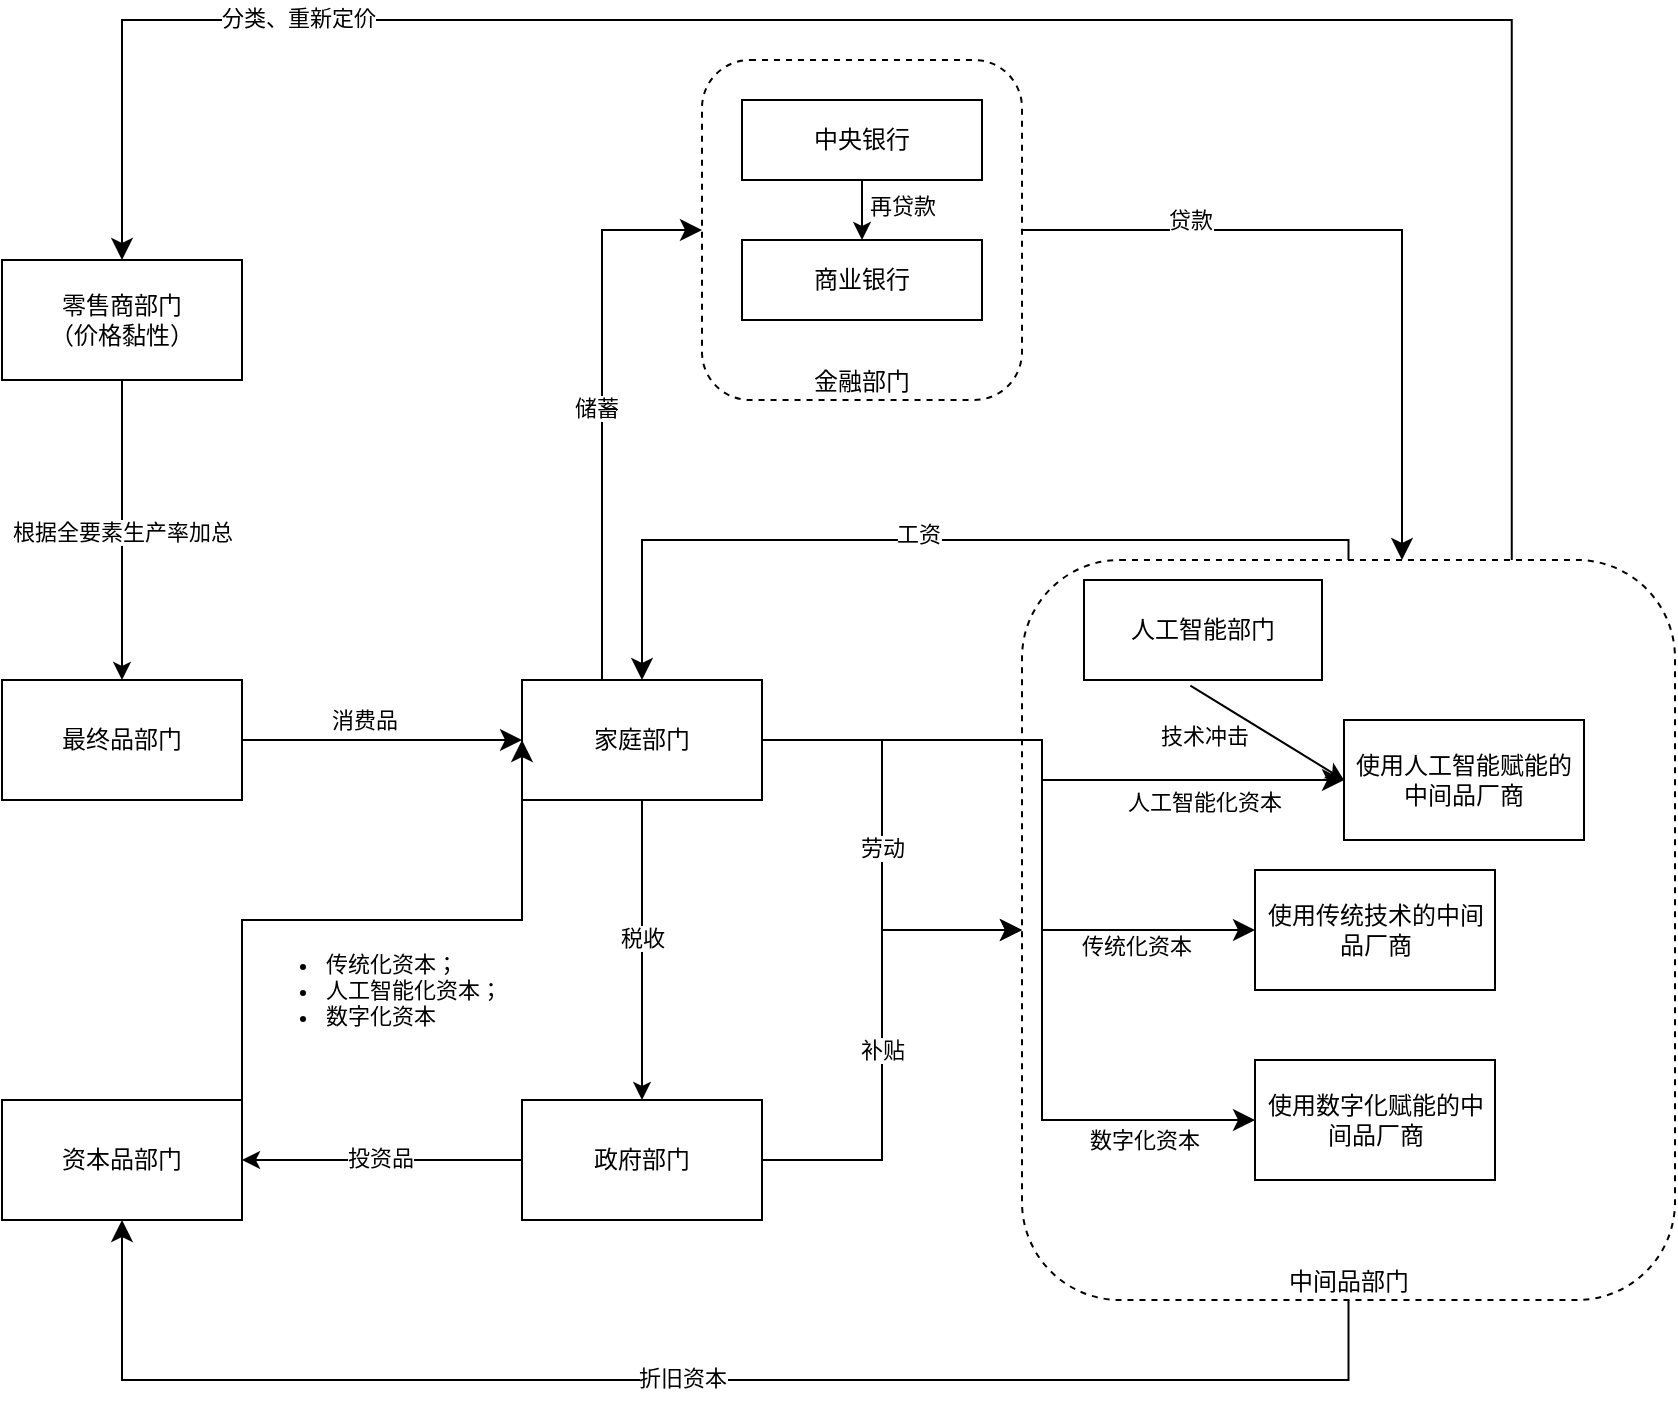 <mxfile version="24.7.8">
  <diagram name="第 1 页" id="EwOZOFTYF4MEnb2ysiwp">
    <mxGraphModel dx="1431" dy="821" grid="1" gridSize="10" guides="1" tooltips="1" connect="1" arrows="1" fold="1" page="1" pageScale="1" pageWidth="827" pageHeight="1169" math="0" shadow="0">
      <root>
        <mxCell id="0" />
        <mxCell id="1" parent="0" />
        <mxCell id="UZIE4KyFXo0_8vwqkWRl-12" value="" style="edgeStyle=orthogonalEdgeStyle;rounded=0;orthogonalLoop=1;jettySize=auto;html=1;" edge="1" parent="1" source="UZIE4KyFXo0_8vwqkWRl-1" target="UZIE4KyFXo0_8vwqkWRl-2">
          <mxGeometry relative="1" as="geometry" />
        </mxCell>
        <mxCell id="UZIE4KyFXo0_8vwqkWRl-13" value="税收" style="edgeLabel;html=1;align=center;verticalAlign=middle;resizable=0;points=[];" vertex="1" connectable="0" parent="UZIE4KyFXo0_8vwqkWRl-12">
          <mxGeometry x="-0.248" y="1" relative="1" as="geometry">
            <mxPoint x="-1" y="12" as="offset" />
          </mxGeometry>
        </mxCell>
        <mxCell id="UZIE4KyFXo0_8vwqkWRl-1" value="家庭部门" style="whiteSpace=wrap;html=1;" vertex="1" parent="1">
          <mxGeometry x="460" y="410" width="120" height="60" as="geometry" />
        </mxCell>
        <mxCell id="UZIE4KyFXo0_8vwqkWRl-2" value="政府部门" style="whiteSpace=wrap;html=1;" vertex="1" parent="1">
          <mxGeometry x="460" y="620" width="120" height="60" as="geometry" />
        </mxCell>
        <mxCell id="UZIE4KyFXo0_8vwqkWRl-6" value="资本品部门" style="whiteSpace=wrap;html=1;" vertex="1" parent="1">
          <mxGeometry x="200" y="620" width="120" height="60" as="geometry" />
        </mxCell>
        <mxCell id="UZIE4KyFXo0_8vwqkWRl-8" value="最终品部门" style="whiteSpace=wrap;html=1;" vertex="1" parent="1">
          <mxGeometry x="200" y="410" width="120" height="60" as="geometry" />
        </mxCell>
        <mxCell id="UZIE4KyFXo0_8vwqkWRl-17" value="" style="edgeStyle=elbowEdgeStyle;elbow=horizontal;endArrow=classic;html=1;curved=0;rounded=0;endSize=8;startSize=8;exitX=1;exitY=0.5;exitDx=0;exitDy=0;entryX=0;entryY=0.5;entryDx=0;entryDy=0;" edge="1" parent="1" source="UZIE4KyFXo0_8vwqkWRl-2" target="UZIE4KyFXo0_8vwqkWRl-11">
          <mxGeometry width="50" height="50" relative="1" as="geometry">
            <mxPoint x="559" y="630" as="sourcePoint" />
            <mxPoint x="609" y="580" as="targetPoint" />
            <Array as="points">
              <mxPoint x="640" y="590" />
            </Array>
          </mxGeometry>
        </mxCell>
        <mxCell id="UZIE4KyFXo0_8vwqkWRl-18" value="补贴" style="edgeLabel;html=1;align=center;verticalAlign=middle;resizable=0;points=[];" vertex="1" connectable="0" parent="UZIE4KyFXo0_8vwqkWRl-17">
          <mxGeometry x="0.314" y="1" relative="1" as="geometry">
            <mxPoint x="1" y="46" as="offset" />
          </mxGeometry>
        </mxCell>
        <mxCell id="UZIE4KyFXo0_8vwqkWRl-20" value="" style="edgeStyle=elbowEdgeStyle;elbow=horizontal;endArrow=classic;html=1;curved=0;rounded=0;endSize=8;startSize=8;exitX=1;exitY=0.5;exitDx=0;exitDy=0;entryX=0;entryY=0.5;entryDx=0;entryDy=0;" edge="1" parent="1" source="UZIE4KyFXo0_8vwqkWRl-1" target="UZIE4KyFXo0_8vwqkWRl-11">
          <mxGeometry width="50" height="50" relative="1" as="geometry">
            <mxPoint x="559" y="630" as="sourcePoint" />
            <mxPoint x="609" y="580" as="targetPoint" />
            <Array as="points">
              <mxPoint x="640" y="510" />
            </Array>
          </mxGeometry>
        </mxCell>
        <mxCell id="UZIE4KyFXo0_8vwqkWRl-21" value="劳动" style="edgeLabel;html=1;align=center;verticalAlign=middle;resizable=0;points=[];" vertex="1" connectable="0" parent="UZIE4KyFXo0_8vwqkWRl-20">
          <mxGeometry x="0.176" y="1" relative="1" as="geometry">
            <mxPoint x="-1" y="-19" as="offset" />
          </mxGeometry>
        </mxCell>
        <mxCell id="UZIE4KyFXo0_8vwqkWRl-27" value="" style="edgeStyle=elbowEdgeStyle;elbow=horizontal;endArrow=classic;html=1;curved=0;rounded=0;endSize=8;startSize=8;exitX=1;exitY=0.5;exitDx=0;exitDy=0;entryX=0;entryY=0.5;entryDx=0;entryDy=0;" edge="1" parent="1" source="UZIE4KyFXo0_8vwqkWRl-8" target="UZIE4KyFXo0_8vwqkWRl-1">
          <mxGeometry width="50" height="50" relative="1" as="geometry">
            <mxPoint x="570" y="620" as="sourcePoint" />
            <mxPoint x="620" y="570" as="targetPoint" />
            <Array as="points">
              <mxPoint x="390" y="460" />
            </Array>
          </mxGeometry>
        </mxCell>
        <mxCell id="UZIE4KyFXo0_8vwqkWRl-28" value="消费品" style="edgeLabel;html=1;align=center;verticalAlign=middle;resizable=0;points=[];" vertex="1" connectable="0" parent="UZIE4KyFXo0_8vwqkWRl-27">
          <mxGeometry x="0.078" y="2" relative="1" as="geometry">
            <mxPoint x="-15" y="-8" as="offset" />
          </mxGeometry>
        </mxCell>
        <mxCell id="UZIE4KyFXo0_8vwqkWRl-31" value="" style="group" vertex="1" connectable="0" parent="1">
          <mxGeometry x="710" y="350" width="326.5" height="370" as="geometry" />
        </mxCell>
        <mxCell id="UZIE4KyFXo0_8vwqkWRl-11" value="中间品部门" style="rounded=1;whiteSpace=wrap;html=1;dashed=1;fillColor=none;verticalAlign=bottom;" vertex="1" parent="UZIE4KyFXo0_8vwqkWRl-31">
          <mxGeometry width="326.5" height="370" as="geometry" />
        </mxCell>
        <mxCell id="UZIE4KyFXo0_8vwqkWRl-3" value="使用传统技术的中间品厂商" style="whiteSpace=wrap;html=1;" vertex="1" parent="UZIE4KyFXo0_8vwqkWRl-31">
          <mxGeometry x="116.5" y="155" width="120" height="60" as="geometry" />
        </mxCell>
        <mxCell id="UZIE4KyFXo0_8vwqkWRl-4" value="使用数字化赋能的中间品厂商" style="rounded=0;whiteSpace=wrap;html=1;" vertex="1" parent="UZIE4KyFXo0_8vwqkWRl-31">
          <mxGeometry x="116.5" y="250" width="120" height="60" as="geometry" />
        </mxCell>
        <mxCell id="UZIE4KyFXo0_8vwqkWRl-5" value="使用人工智能赋能的中间品厂商" style="whiteSpace=wrap;html=1;" vertex="1" parent="UZIE4KyFXo0_8vwqkWRl-31">
          <mxGeometry x="161" y="80" width="120" height="60" as="geometry" />
        </mxCell>
        <mxCell id="UZIE4KyFXo0_8vwqkWRl-7" value="人工智能部门" style="whiteSpace=wrap;html=1;" vertex="1" parent="UZIE4KyFXo0_8vwqkWRl-31">
          <mxGeometry x="31" y="10" width="119" height="50" as="geometry" />
        </mxCell>
        <mxCell id="UZIE4KyFXo0_8vwqkWRl-25" value="" style="endArrow=classic;html=1;rounded=0;entryX=0;entryY=0.5;entryDx=0;entryDy=0;exitX=0.447;exitY=1.056;exitDx=0;exitDy=0;exitPerimeter=0;" edge="1" parent="UZIE4KyFXo0_8vwqkWRl-31" source="UZIE4KyFXo0_8vwqkWRl-7" target="UZIE4KyFXo0_8vwqkWRl-5">
          <mxGeometry width="50" height="50" relative="1" as="geometry">
            <mxPoint x="100" y="260" as="sourcePoint" />
            <mxPoint x="150" y="210" as="targetPoint" />
          </mxGeometry>
        </mxCell>
        <mxCell id="UZIE4KyFXo0_8vwqkWRl-26" value="技术冲击" style="edgeLabel;html=1;align=center;verticalAlign=middle;resizable=0;points=[];" vertex="1" connectable="0" parent="UZIE4KyFXo0_8vwqkWRl-25">
          <mxGeometry x="-0.19" y="1" relative="1" as="geometry">
            <mxPoint x="-25" y="7" as="offset" />
          </mxGeometry>
        </mxCell>
        <mxCell id="UZIE4KyFXo0_8vwqkWRl-40" value="" style="edgeStyle=elbowEdgeStyle;elbow=horizontal;endArrow=classic;html=1;curved=0;rounded=0;endSize=8;startSize=8;" edge="1" parent="UZIE4KyFXo0_8vwqkWRl-31">
          <mxGeometry width="50" height="50" relative="1" as="geometry">
            <mxPoint x="-130" y="90" as="sourcePoint" />
            <mxPoint x="161" y="110" as="targetPoint" />
            <Array as="points">
              <mxPoint x="10" y="110" />
            </Array>
          </mxGeometry>
        </mxCell>
        <mxCell id="UZIE4KyFXo0_8vwqkWRl-41" value="人工智能化资本" style="edgeLabel;html=1;align=center;verticalAlign=middle;resizable=0;points=[];" vertex="1" connectable="0" parent="UZIE4KyFXo0_8vwqkWRl-40">
          <mxGeometry x="-0.078" y="1" relative="1" as="geometry">
            <mxPoint x="80" y="27" as="offset" />
          </mxGeometry>
        </mxCell>
        <mxCell id="UZIE4KyFXo0_8vwqkWRl-32" value="" style="edgeStyle=elbowEdgeStyle;elbow=horizontal;endArrow=classic;html=1;curved=0;rounded=0;endSize=8;startSize=8;exitX=0.5;exitY=1;exitDx=0;exitDy=0;entryX=0.5;entryY=1;entryDx=0;entryDy=0;" edge="1" parent="1" source="UZIE4KyFXo0_8vwqkWRl-11" target="UZIE4KyFXo0_8vwqkWRl-6">
          <mxGeometry width="50" height="50" relative="1" as="geometry">
            <mxPoint x="560" y="520" as="sourcePoint" />
            <mxPoint x="610" y="470" as="targetPoint" />
            <Array as="points">
              <mxPoint x="570" y="760" />
            </Array>
          </mxGeometry>
        </mxCell>
        <mxCell id="UZIE4KyFXo0_8vwqkWRl-33" value="折旧资本" style="edgeLabel;html=1;align=center;verticalAlign=middle;resizable=0;points=[];" vertex="1" connectable="0" parent="UZIE4KyFXo0_8vwqkWRl-32">
          <mxGeometry x="0.02" y="-1" relative="1" as="geometry">
            <mxPoint as="offset" />
          </mxGeometry>
        </mxCell>
        <mxCell id="UZIE4KyFXo0_8vwqkWRl-34" value="" style="endArrow=classic;html=1;rounded=0;exitX=0;exitY=0.5;exitDx=0;exitDy=0;entryX=1;entryY=0.5;entryDx=0;entryDy=0;" edge="1" parent="1" source="UZIE4KyFXo0_8vwqkWRl-2" target="UZIE4KyFXo0_8vwqkWRl-6">
          <mxGeometry width="50" height="50" relative="1" as="geometry">
            <mxPoint x="560" y="520" as="sourcePoint" />
            <mxPoint x="320" y="650" as="targetPoint" />
          </mxGeometry>
        </mxCell>
        <mxCell id="UZIE4KyFXo0_8vwqkWRl-35" value="投资品" style="edgeLabel;html=1;align=center;verticalAlign=middle;resizable=0;points=[];" vertex="1" connectable="0" parent="UZIE4KyFXo0_8vwqkWRl-34">
          <mxGeometry x="0.016" y="-1" relative="1" as="geometry">
            <mxPoint as="offset" />
          </mxGeometry>
        </mxCell>
        <mxCell id="UZIE4KyFXo0_8vwqkWRl-36" value="" style="edgeStyle=elbowEdgeStyle;elbow=horizontal;endArrow=classic;html=1;curved=0;rounded=0;endSize=8;startSize=8;exitX=0.5;exitY=0;exitDx=0;exitDy=0;entryX=0.5;entryY=0;entryDx=0;entryDy=0;" edge="1" parent="1" source="UZIE4KyFXo0_8vwqkWRl-11" target="UZIE4KyFXo0_8vwqkWRl-1">
          <mxGeometry width="50" height="50" relative="1" as="geometry">
            <mxPoint x="560" y="520" as="sourcePoint" />
            <mxPoint x="610" y="470" as="targetPoint" />
            <Array as="points">
              <mxPoint x="520" y="340" />
            </Array>
          </mxGeometry>
        </mxCell>
        <mxCell id="UZIE4KyFXo0_8vwqkWRl-37" value="工资" style="edgeLabel;html=1;align=center;verticalAlign=middle;resizable=0;points=[];" vertex="1" connectable="0" parent="UZIE4KyFXo0_8vwqkWRl-36">
          <mxGeometry x="0.041" y="-3" relative="1" as="geometry">
            <mxPoint as="offset" />
          </mxGeometry>
        </mxCell>
        <mxCell id="UZIE4KyFXo0_8vwqkWRl-38" value="" style="edgeStyle=elbowEdgeStyle;elbow=vertical;endArrow=classic;html=1;curved=0;rounded=0;endSize=8;startSize=8;exitX=1;exitY=0.5;exitDx=0;exitDy=0;entryX=0;entryY=0.5;entryDx=0;entryDy=0;" edge="1" parent="1" source="UZIE4KyFXo0_8vwqkWRl-6" target="UZIE4KyFXo0_8vwqkWRl-1">
          <mxGeometry width="50" height="50" relative="1" as="geometry">
            <mxPoint x="560" y="520" as="sourcePoint" />
            <mxPoint x="610" y="470" as="targetPoint" />
            <Array as="points">
              <mxPoint x="390" y="530" />
            </Array>
          </mxGeometry>
        </mxCell>
        <mxCell id="UZIE4KyFXo0_8vwqkWRl-39" value="&lt;ul&gt;&lt;li&gt;传统化资本；&lt;/li&gt;&lt;li&gt;人工智能化资本；&lt;/li&gt;&lt;li&gt;数字化资本&lt;/li&gt;&lt;/ul&gt;" style="edgeLabel;html=1;align=left;verticalAlign=middle;resizable=0;points=[];" vertex="1" connectable="0" parent="UZIE4KyFXo0_8vwqkWRl-38">
          <mxGeometry x="0.001" y="3" relative="1" as="geometry">
            <mxPoint x="-55" y="38" as="offset" />
          </mxGeometry>
        </mxCell>
        <mxCell id="UZIE4KyFXo0_8vwqkWRl-42" value="" style="edgeStyle=elbowEdgeStyle;elbow=horizontal;endArrow=classic;html=1;curved=0;rounded=0;endSize=8;startSize=8;exitX=1;exitY=0.5;exitDx=0;exitDy=0;entryX=0;entryY=0.5;entryDx=0;entryDy=0;" edge="1" parent="1" source="UZIE4KyFXo0_8vwqkWRl-1" target="UZIE4KyFXo0_8vwqkWRl-3">
          <mxGeometry width="50" height="50" relative="1" as="geometry">
            <mxPoint x="560" y="520" as="sourcePoint" />
            <mxPoint x="610" y="470" as="targetPoint" />
            <Array as="points">
              <mxPoint x="720" y="480" />
            </Array>
          </mxGeometry>
        </mxCell>
        <mxCell id="UZIE4KyFXo0_8vwqkWRl-43" value="传统化资本&lt;div&gt;&lt;br&gt;&lt;/div&gt;" style="edgeLabel;html=1;align=center;verticalAlign=middle;resizable=0;points=[];" vertex="1" connectable="0" parent="UZIE4KyFXo0_8vwqkWRl-42">
          <mxGeometry x="0.653" y="-3" relative="1" as="geometry">
            <mxPoint y="12" as="offset" />
          </mxGeometry>
        </mxCell>
        <mxCell id="UZIE4KyFXo0_8vwqkWRl-44" value="" style="edgeStyle=elbowEdgeStyle;elbow=horizontal;endArrow=classic;html=1;curved=0;rounded=0;endSize=8;startSize=8;exitX=1;exitY=0.5;exitDx=0;exitDy=0;entryX=0;entryY=0.5;entryDx=0;entryDy=0;" edge="1" parent="1" source="UZIE4KyFXo0_8vwqkWRl-1" target="UZIE4KyFXo0_8vwqkWRl-4">
          <mxGeometry width="50" height="50" relative="1" as="geometry">
            <mxPoint x="560" y="520" as="sourcePoint" />
            <mxPoint x="610" y="470" as="targetPoint" />
            <Array as="points">
              <mxPoint x="720" y="530" />
            </Array>
          </mxGeometry>
        </mxCell>
        <mxCell id="UZIE4KyFXo0_8vwqkWRl-45" value="数字化资本" style="edgeLabel;html=1;align=center;verticalAlign=middle;resizable=0;points=[];" vertex="1" connectable="0" parent="UZIE4KyFXo0_8vwqkWRl-44">
          <mxGeometry x="0.715" y="-1" relative="1" as="geometry">
            <mxPoint x="6" y="9" as="offset" />
          </mxGeometry>
        </mxCell>
        <mxCell id="UZIE4KyFXo0_8vwqkWRl-47" value="零售商部门&lt;div&gt;（价格黏性）&lt;/div&gt;" style="whiteSpace=wrap;html=1;" vertex="1" parent="1">
          <mxGeometry x="200" y="200" width="120" height="60" as="geometry" />
        </mxCell>
        <mxCell id="UZIE4KyFXo0_8vwqkWRl-54" value="" style="edgeStyle=elbowEdgeStyle;elbow=horizontal;endArrow=classic;html=1;curved=0;rounded=0;endSize=8;startSize=8;exitX=0.5;exitY=0;exitDx=0;exitDy=0;entryX=0;entryY=0.5;entryDx=0;entryDy=0;" edge="1" parent="1" source="UZIE4KyFXo0_8vwqkWRl-1" target="UZIE4KyFXo0_8vwqkWRl-50">
          <mxGeometry width="50" height="50" relative="1" as="geometry">
            <mxPoint x="550" y="370" as="sourcePoint" />
            <mxPoint x="600" y="320" as="targetPoint" />
            <Array as="points">
              <mxPoint x="500" y="210" />
            </Array>
          </mxGeometry>
        </mxCell>
        <mxCell id="UZIE4KyFXo0_8vwqkWRl-55" value="储蓄" style="edgeLabel;html=1;align=center;verticalAlign=middle;resizable=0;points=[];" vertex="1" connectable="0" parent="UZIE4KyFXo0_8vwqkWRl-54">
          <mxGeometry x="0.061" y="3" relative="1" as="geometry">
            <mxPoint as="offset" />
          </mxGeometry>
        </mxCell>
        <mxCell id="UZIE4KyFXo0_8vwqkWRl-50" value="金融部门" style="rounded=1;whiteSpace=wrap;html=1;dashed=1;fillColor=none;verticalAlign=bottom;" vertex="1" parent="1">
          <mxGeometry x="550" y="100" width="160" height="170" as="geometry" />
        </mxCell>
        <mxCell id="UZIE4KyFXo0_8vwqkWRl-51" value="" style="edgeStyle=orthogonalEdgeStyle;rounded=0;orthogonalLoop=1;jettySize=auto;html=1;" edge="1" parent="1" source="UZIE4KyFXo0_8vwqkWRl-48" target="UZIE4KyFXo0_8vwqkWRl-49">
          <mxGeometry relative="1" as="geometry" />
        </mxCell>
        <mxCell id="UZIE4KyFXo0_8vwqkWRl-52" value="再贷款" style="edgeLabel;html=1;align=center;verticalAlign=middle;resizable=0;points=[];" vertex="1" connectable="0" parent="UZIE4KyFXo0_8vwqkWRl-51">
          <mxGeometry x="0.312" y="3" relative="1" as="geometry">
            <mxPoint x="17" as="offset" />
          </mxGeometry>
        </mxCell>
        <mxCell id="UZIE4KyFXo0_8vwqkWRl-48" value="中央银行" style="whiteSpace=wrap;html=1;" vertex="1" parent="1">
          <mxGeometry x="570" y="120" width="120" height="40" as="geometry" />
        </mxCell>
        <mxCell id="UZIE4KyFXo0_8vwqkWRl-49" value="商业银行" style="whiteSpace=wrap;html=1;" vertex="1" parent="1">
          <mxGeometry x="570" y="190" width="120" height="40" as="geometry" />
        </mxCell>
        <mxCell id="UZIE4KyFXo0_8vwqkWRl-56" value="" style="edgeStyle=elbowEdgeStyle;elbow=horizontal;endArrow=classic;html=1;curved=0;rounded=0;endSize=8;startSize=8;exitX=1;exitY=0.5;exitDx=0;exitDy=0;" edge="1" parent="1" source="UZIE4KyFXo0_8vwqkWRl-50" target="UZIE4KyFXo0_8vwqkWRl-11">
          <mxGeometry width="50" height="50" relative="1" as="geometry">
            <mxPoint x="430" y="370" as="sourcePoint" />
            <mxPoint x="480" y="320" as="targetPoint" />
            <Array as="points">
              <mxPoint x="900" y="190" />
            </Array>
          </mxGeometry>
        </mxCell>
        <mxCell id="UZIE4KyFXo0_8vwqkWRl-57" value="贷款" style="edgeLabel;html=1;align=center;verticalAlign=middle;resizable=0;points=[];" vertex="1" connectable="0" parent="UZIE4KyFXo0_8vwqkWRl-56">
          <mxGeometry x="-0.528" y="-2" relative="1" as="geometry">
            <mxPoint y="-7" as="offset" />
          </mxGeometry>
        </mxCell>
        <mxCell id="UZIE4KyFXo0_8vwqkWRl-58" value="" style="edgeStyle=elbowEdgeStyle;elbow=horizontal;endArrow=classic;html=1;curved=0;rounded=0;endSize=8;startSize=8;exitX=0.75;exitY=0;exitDx=0;exitDy=0;entryX=0.5;entryY=0;entryDx=0;entryDy=0;" edge="1" parent="1" source="UZIE4KyFXo0_8vwqkWRl-11" target="UZIE4KyFXo0_8vwqkWRl-47">
          <mxGeometry width="50" height="50" relative="1" as="geometry">
            <mxPoint x="720" y="410" as="sourcePoint" />
            <mxPoint x="770" y="360" as="targetPoint" />
            <Array as="points">
              <mxPoint x="830" y="80" />
            </Array>
          </mxGeometry>
        </mxCell>
        <mxCell id="UZIE4KyFXo0_8vwqkWRl-59" value="分类、重新定价" style="edgeLabel;html=1;align=center;verticalAlign=middle;resizable=0;points=[];" vertex="1" connectable="0" parent="UZIE4KyFXo0_8vwqkWRl-58">
          <mxGeometry x="0.617" y="-1" relative="1" as="geometry">
            <mxPoint as="offset" />
          </mxGeometry>
        </mxCell>
        <mxCell id="UZIE4KyFXo0_8vwqkWRl-60" value="" style="endArrow=classic;html=1;rounded=0;exitX=0.5;exitY=1;exitDx=0;exitDy=0;entryX=0.5;entryY=0;entryDx=0;entryDy=0;" edge="1" parent="1" source="UZIE4KyFXo0_8vwqkWRl-47" target="UZIE4KyFXo0_8vwqkWRl-8">
          <mxGeometry width="50" height="50" relative="1" as="geometry">
            <mxPoint x="720" y="410" as="sourcePoint" />
            <mxPoint x="770" y="360" as="targetPoint" />
          </mxGeometry>
        </mxCell>
        <mxCell id="UZIE4KyFXo0_8vwqkWRl-61" value="根据全要素生产率加总" style="edgeLabel;html=1;align=center;verticalAlign=middle;resizable=0;points=[];" vertex="1" connectable="0" parent="UZIE4KyFXo0_8vwqkWRl-60">
          <mxGeometry x="0.011" relative="1" as="geometry">
            <mxPoint as="offset" />
          </mxGeometry>
        </mxCell>
      </root>
    </mxGraphModel>
  </diagram>
</mxfile>
